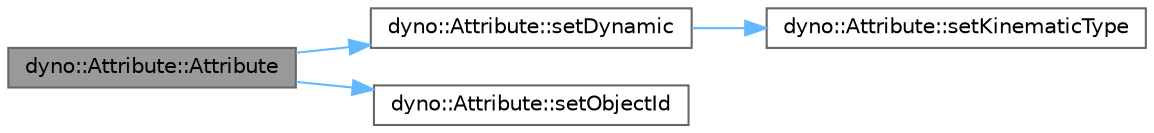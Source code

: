 digraph "dyno::Attribute::Attribute"
{
 // LATEX_PDF_SIZE
  bgcolor="transparent";
  edge [fontname=Helvetica,fontsize=10,labelfontname=Helvetica,labelfontsize=10];
  node [fontname=Helvetica,fontsize=10,shape=box,height=0.2,width=0.4];
  rankdir="LR";
  Node1 [id="Node000001",label="dyno::Attribute::Attribute",height=0.2,width=0.4,color="gray40", fillcolor="grey60", style="filled", fontcolor="black",tooltip=" "];
  Node1 -> Node2 [id="edge1_Node000001_Node000002",color="steelblue1",style="solid",tooltip=" "];
  Node2 [id="Node000002",label="dyno::Attribute::setDynamic",height=0.2,width=0.4,color="grey40", fillcolor="white", style="filled",URL="$classdyno_1_1_attribute.html#aee1cde74db085beccf58c40f222c5a2b",tooltip=" "];
  Node2 -> Node3 [id="edge2_Node000002_Node000003",color="steelblue1",style="solid",tooltip=" "];
  Node3 [id="Node000003",label="dyno::Attribute::setKinematicType",height=0.2,width=0.4,color="grey40", fillcolor="white", style="filled",URL="$classdyno_1_1_attribute.html#a7a15f02330c48fc3dab37e1f1a4a3bcb",tooltip=" "];
  Node1 -> Node4 [id="edge3_Node000001_Node000004",color="steelblue1",style="solid",tooltip=" "];
  Node4 [id="Node000004",label="dyno::Attribute::setObjectId",height=0.2,width=0.4,color="grey40", fillcolor="white", style="filled",URL="$classdyno_1_1_attribute.html#ab81dd9fc49c2cceffb8a182a53d6fc24",tooltip=" "];
}
